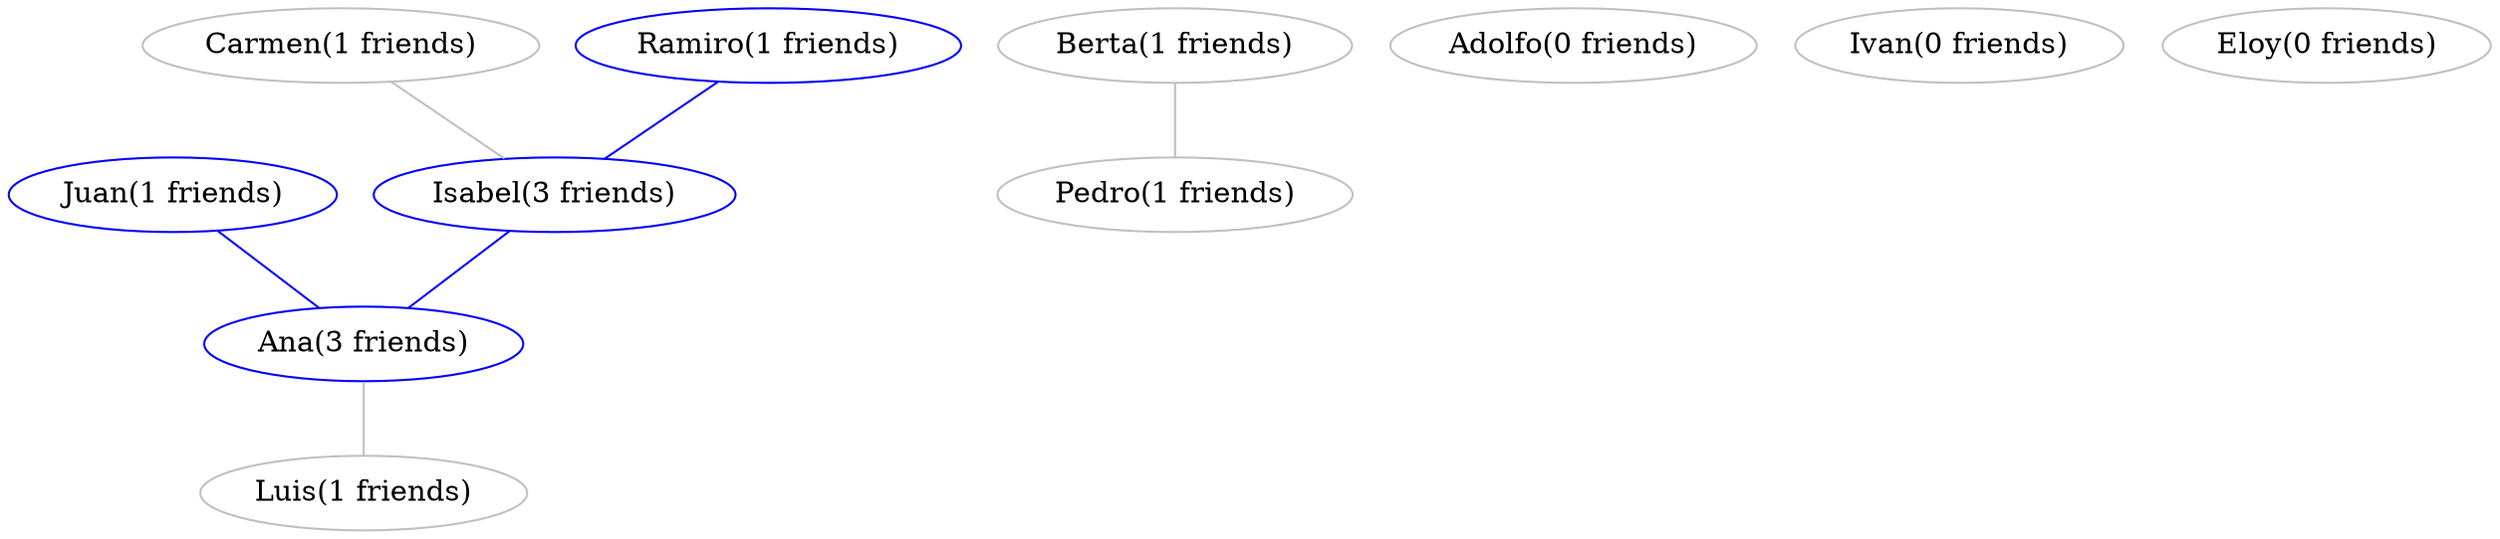 strict graph G {
  1 [ color="blue" label="Ana(3 friends)" ];
  2 [ color="gray" label="Berta(1 friends)" ];
  3 [ color="gray" label="Adolfo(0 friends)" ];
  4 [ color="gray" label="Ivan(0 friends)" ];
  5 [ color="gray" label="Carmen(1 friends)" ];
  6 [ color="gray" label="Luis(1 friends)" ];
  7 [ color="blue" label="Juan(1 friends)" ];
  8 [ color="gray" label="Pedro(1 friends)" ];
  9 [ color="blue" label="Ramiro(1 friends)" ];
  10 [ color="gray" label="Eloy(0 friends)" ];
  11 [ color="blue" label="Isabel(3 friends)" ];
  1 -- 6 [ color="gray" label="" ];
  2 -- 8 [ color="gray" label="" ];
  9 -- 11 [ color="blue" label="" ];
  5 -- 11 [ color="gray" label="" ];
  7 -- 1 [ color="blue" label="" ];
  11 -- 1 [ color="blue" label="" ];
}
